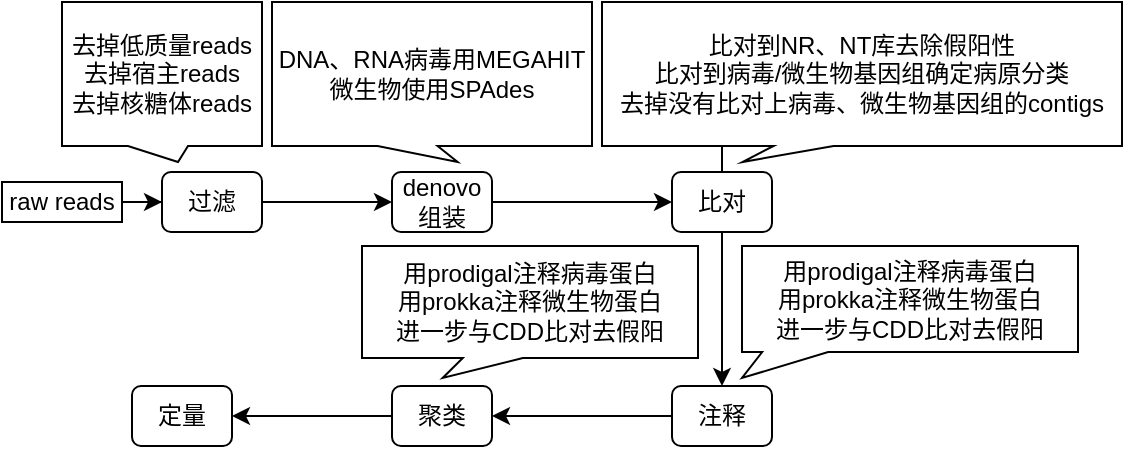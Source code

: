 <mxfile version="17.4.6" type="github">
  <diagram id="C5RBs43oDa-KdzZeNtuy" name="Page-1">
    <mxGraphModel dx="381" dy="209" grid="1" gridSize="10" guides="1" tooltips="1" connect="1" arrows="1" fold="1" page="1" pageScale="1" pageWidth="827" pageHeight="1169" math="0" shadow="0">
      <root>
        <mxCell id="WIyWlLk6GJQsqaUBKTNV-0" />
        <mxCell id="WIyWlLk6GJQsqaUBKTNV-1" parent="WIyWlLk6GJQsqaUBKTNV-0" />
        <mxCell id="uaA1YcUJ6YY9IfKOQAye-2" value="" style="edgeStyle=orthogonalEdgeStyle;rounded=0;orthogonalLoop=1;jettySize=auto;html=1;" parent="WIyWlLk6GJQsqaUBKTNV-1" source="WIyWlLk6GJQsqaUBKTNV-3" target="uaA1YcUJ6YY9IfKOQAye-1" edge="1">
          <mxGeometry relative="1" as="geometry" />
        </mxCell>
        <mxCell id="WIyWlLk6GJQsqaUBKTNV-3" value="过滤" style="rounded=1;whiteSpace=wrap;html=1;fontSize=12;glass=0;strokeWidth=1;shadow=0;" parent="WIyWlLk6GJQsqaUBKTNV-1" vertex="1">
          <mxGeometry x="100" y="143" width="50" height="30" as="geometry" />
        </mxCell>
        <mxCell id="uiCEPVEiiqifMQ_2zgBB-2" value="" style="edgeStyle=orthogonalEdgeStyle;rounded=0;orthogonalLoop=1;jettySize=auto;html=1;" edge="1" parent="WIyWlLk6GJQsqaUBKTNV-1" source="uaA1YcUJ6YY9IfKOQAye-1" target="uiCEPVEiiqifMQ_2zgBB-1">
          <mxGeometry relative="1" as="geometry" />
        </mxCell>
        <mxCell id="uaA1YcUJ6YY9IfKOQAye-1" value="denovo组装" style="rounded=1;whiteSpace=wrap;html=1;fontSize=12;glass=0;strokeWidth=1;shadow=0;" parent="WIyWlLk6GJQsqaUBKTNV-1" vertex="1">
          <mxGeometry x="215" y="143" width="50" height="30" as="geometry" />
        </mxCell>
        <mxCell id="uaA1YcUJ6YY9IfKOQAye-4" value="" style="edgeStyle=orthogonalEdgeStyle;rounded=0;orthogonalLoop=1;jettySize=auto;html=1;" parent="WIyWlLk6GJQsqaUBKTNV-1" source="uaA1YcUJ6YY9IfKOQAye-3" target="WIyWlLk6GJQsqaUBKTNV-3" edge="1">
          <mxGeometry relative="1" as="geometry" />
        </mxCell>
        <mxCell id="uaA1YcUJ6YY9IfKOQAye-3" value="raw reads" style="rounded=0;whiteSpace=wrap;html=1;" parent="WIyWlLk6GJQsqaUBKTNV-1" vertex="1">
          <mxGeometry x="20" y="148" width="60" height="20" as="geometry" />
        </mxCell>
        <mxCell id="uaA1YcUJ6YY9IfKOQAye-6" value="去掉低质量reads&lt;br&gt;去掉宿主reads&lt;br&gt;去掉核糖体reads" style="shape=callout;whiteSpace=wrap;html=1;perimeter=calloutPerimeter;position2=0.58;size=8;position=0.33;base=30;" parent="WIyWlLk6GJQsqaUBKTNV-1" vertex="1">
          <mxGeometry x="50" y="58" width="100" height="80" as="geometry" />
        </mxCell>
        <mxCell id="uiCEPVEiiqifMQ_2zgBB-0" value="DNA、RNA病毒用MEGAHIT&lt;br&gt;&lt;div&gt;&lt;span&gt;微生物使用SPAdes&lt;/span&gt;&lt;/div&gt;" style="shape=callout;whiteSpace=wrap;html=1;perimeter=calloutPerimeter;position2=0.58;size=8;position=0.33;base=30;" vertex="1" parent="WIyWlLk6GJQsqaUBKTNV-1">
          <mxGeometry x="155" y="58" width="160" height="80" as="geometry" />
        </mxCell>
        <mxCell id="uiCEPVEiiqifMQ_2zgBB-6" value="" style="edgeStyle=orthogonalEdgeStyle;rounded=0;orthogonalLoop=1;jettySize=auto;html=1;" edge="1" parent="WIyWlLk6GJQsqaUBKTNV-1" target="uiCEPVEiiqifMQ_2zgBB-5">
          <mxGeometry relative="1" as="geometry">
            <mxPoint x="380.0" y="119" as="sourcePoint" />
            <Array as="points">
              <mxPoint x="380" y="176" />
              <mxPoint x="380" y="176" />
            </Array>
          </mxGeometry>
        </mxCell>
        <mxCell id="uiCEPVEiiqifMQ_2zgBB-1" value="比对" style="rounded=1;whiteSpace=wrap;html=1;fontSize=12;glass=0;strokeWidth=1;shadow=0;" vertex="1" parent="WIyWlLk6GJQsqaUBKTNV-1">
          <mxGeometry x="355" y="143" width="50" height="30" as="geometry" />
        </mxCell>
        <mxCell id="uiCEPVEiiqifMQ_2zgBB-3" value="比对到NR、NT库去除假阳性&lt;br&gt;比对到病毒/微生物基因组确定病原分类&lt;br&gt;去掉没有比对上病毒、微生物基因组的contigs" style="shape=callout;whiteSpace=wrap;html=1;perimeter=calloutPerimeter;position2=0.27;size=8;position=0.33;base=30;" vertex="1" parent="WIyWlLk6GJQsqaUBKTNV-1">
          <mxGeometry x="320" y="58" width="260" height="80" as="geometry" />
        </mxCell>
        <mxCell id="uiCEPVEiiqifMQ_2zgBB-14" value="" style="edgeStyle=orthogonalEdgeStyle;rounded=0;orthogonalLoop=1;jettySize=auto;html=1;" edge="1" parent="WIyWlLk6GJQsqaUBKTNV-1" source="uiCEPVEiiqifMQ_2zgBB-5" target="uiCEPVEiiqifMQ_2zgBB-13">
          <mxGeometry relative="1" as="geometry" />
        </mxCell>
        <mxCell id="uiCEPVEiiqifMQ_2zgBB-5" value="注释" style="rounded=1;whiteSpace=wrap;html=1;fontSize=12;glass=0;strokeWidth=1;shadow=0;" vertex="1" parent="WIyWlLk6GJQsqaUBKTNV-1">
          <mxGeometry x="355" y="250" width="50" height="30" as="geometry" />
        </mxCell>
        <mxCell id="uiCEPVEiiqifMQ_2zgBB-11" value="用prodigal注释病毒蛋白&lt;br&gt;用prokka注释微生物蛋白&lt;br&gt;进一步与CDD比对去假阳" style="shape=callout;whiteSpace=wrap;html=1;perimeter=calloutPerimeter;position2=0;size=13;position=0.06;base=33;" vertex="1" parent="WIyWlLk6GJQsqaUBKTNV-1">
          <mxGeometry x="390" y="180" width="168" height="66" as="geometry" />
        </mxCell>
        <mxCell id="uiCEPVEiiqifMQ_2zgBB-16" value="" style="edgeStyle=orthogonalEdgeStyle;rounded=0;orthogonalLoop=1;jettySize=auto;html=1;" edge="1" parent="WIyWlLk6GJQsqaUBKTNV-1" source="uiCEPVEiiqifMQ_2zgBB-13" target="uiCEPVEiiqifMQ_2zgBB-15">
          <mxGeometry relative="1" as="geometry" />
        </mxCell>
        <mxCell id="uiCEPVEiiqifMQ_2zgBB-13" value="聚类" style="rounded=1;whiteSpace=wrap;html=1;fontSize=12;glass=0;strokeWidth=1;shadow=0;" vertex="1" parent="WIyWlLk6GJQsqaUBKTNV-1">
          <mxGeometry x="215" y="250" width="50" height="30" as="geometry" />
        </mxCell>
        <mxCell id="uiCEPVEiiqifMQ_2zgBB-15" value="定量" style="rounded=1;whiteSpace=wrap;html=1;fontSize=12;glass=0;strokeWidth=1;shadow=0;" vertex="1" parent="WIyWlLk6GJQsqaUBKTNV-1">
          <mxGeometry x="85" y="250" width="50" height="30" as="geometry" />
        </mxCell>
        <mxCell id="uiCEPVEiiqifMQ_2zgBB-17" value="用prodigal注释病毒蛋白&lt;br&gt;用prokka注释微生物蛋白&lt;br&gt;进一步与CDD比对去假阳" style="shape=callout;whiteSpace=wrap;html=1;perimeter=calloutPerimeter;position2=0.24;size=10;position=0.3;base=30;" vertex="1" parent="WIyWlLk6GJQsqaUBKTNV-1">
          <mxGeometry x="200" y="180" width="168" height="66" as="geometry" />
        </mxCell>
      </root>
    </mxGraphModel>
  </diagram>
</mxfile>

